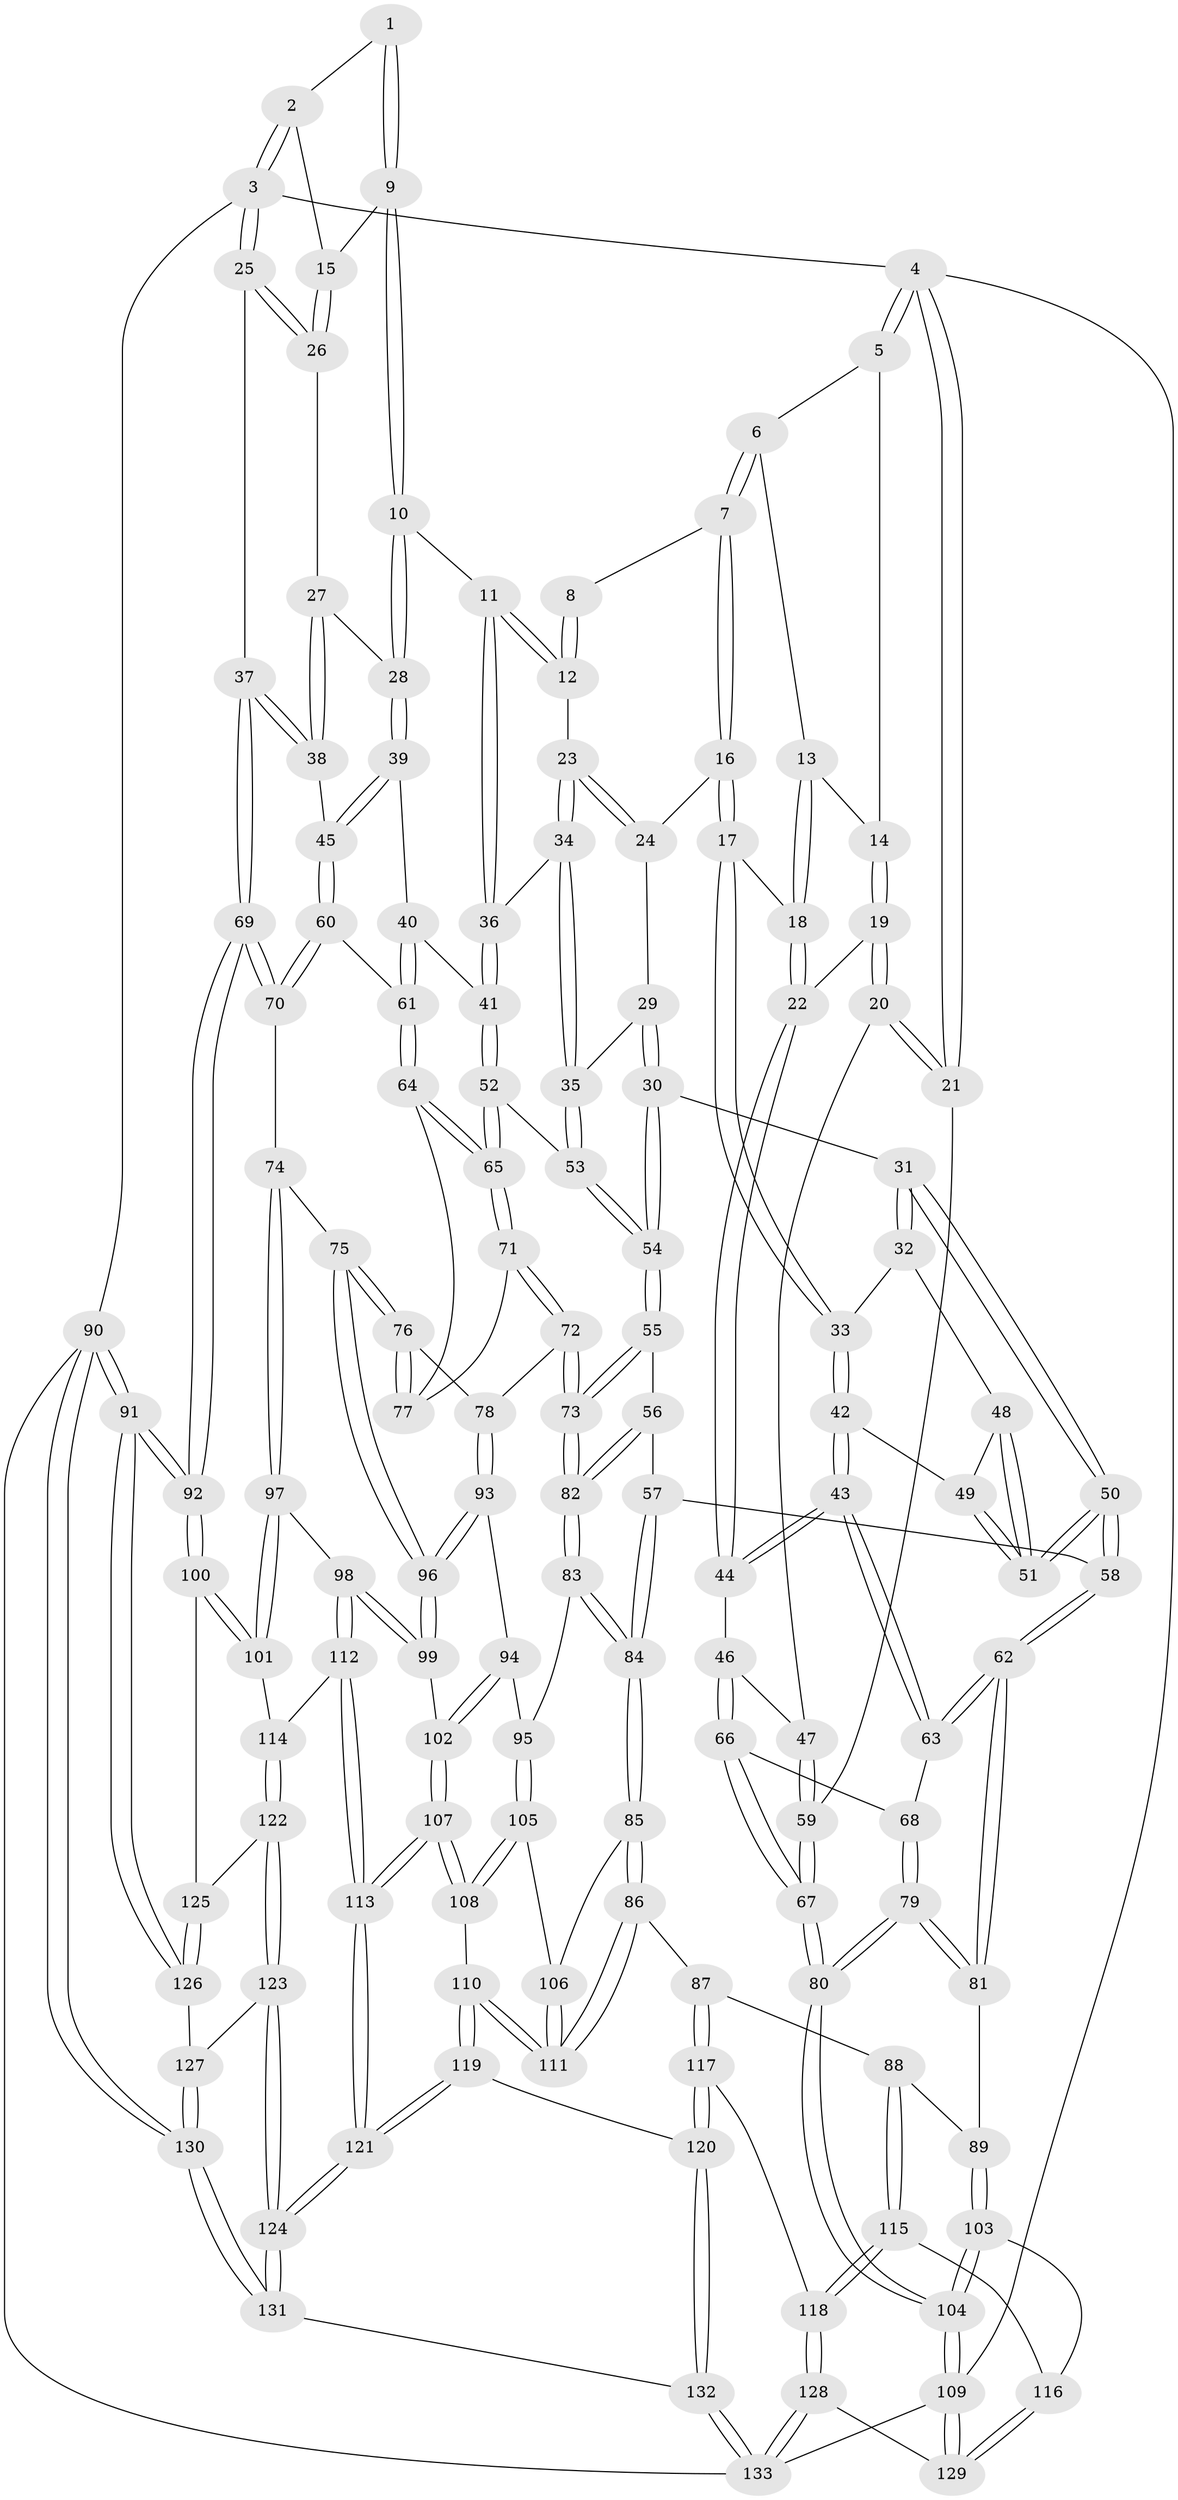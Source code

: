// Generated by graph-tools (version 1.1) at 2025/27/03/09/25 03:27:03]
// undirected, 133 vertices, 329 edges
graph export_dot {
graph [start="1"]
  node [color=gray90,style=filled];
  1 [pos="+0.8381054862143434+0"];
  2 [pos="+1+0"];
  3 [pos="+1+0"];
  4 [pos="+0+0"];
  5 [pos="+0+0"];
  6 [pos="+0.2380626455185795+0"];
  7 [pos="+0.3984942963351967+0"];
  8 [pos="+0.6841151277112059+0"];
  9 [pos="+0.8502514040873231+0.09180350791450585"];
  10 [pos="+0.786696519947269+0.150125134123176"];
  11 [pos="+0.77303861296448+0.1453226005383821"];
  12 [pos="+0.707692246511751+0.09626633814098605"];
  13 [pos="+0.14190595751937035+0.02175589875170464"];
  14 [pos="+0.06334386886819596+0.05969375397228539"];
  15 [pos="+0.8915065212556641+0.08608854135331676"];
  16 [pos="+0.39726282557888726+0"];
  17 [pos="+0.21134238873784184+0.16017101143560897"];
  18 [pos="+0.17840152016234417+0.15731540467784938"];
  19 [pos="+0.02952679683716052+0.162804372756995"];
  20 [pos="+0.005619270109872254+0.1685835041419928"];
  21 [pos="+0+0.15309275627915003"];
  22 [pos="+0.11522241241684397+0.17723279778573958"];
  23 [pos="+0.6354897108388664+0.1346755248824266"];
  24 [pos="+0.43817315861230405+0.0214137809844147"];
  25 [pos="+1+0.013462135374530755"];
  26 [pos="+0.9686523654209374+0.11038617313344827"];
  27 [pos="+0.910304837500977+0.17971472657491092"];
  28 [pos="+0.8081025192416806+0.18007705999901386"];
  29 [pos="+0.43769577473503396+0.035795208233430284"];
  30 [pos="+0.3848922738186644+0.23587872358677447"];
  31 [pos="+0.37672883894503356+0.2370349647117409"];
  32 [pos="+0.25528681001574605+0.19646545882311658"];
  33 [pos="+0.2274922042242008+0.1783098682745152"];
  34 [pos="+0.5928926252147597+0.21776158623712086"];
  35 [pos="+0.571904482392233+0.24556593921442987"];
  36 [pos="+0.7101240816796768+0.23005071372346161"];
  37 [pos="+1+0.2660965382455865"];
  38 [pos="+0.9889090279513888+0.28456799738689337"];
  39 [pos="+0.8108370601913392+0.19601476570413473"];
  40 [pos="+0.7372133614982482+0.30887951288475735"];
  41 [pos="+0.6937219714893038+0.32183137105884707"];
  42 [pos="+0.18763749446099814+0.31731586621741986"];
  43 [pos="+0.1359643691675051+0.3384422567856274"];
  44 [pos="+0.13136466512881065+0.3359587789019266"];
  45 [pos="+0.8857445515410737+0.32772062578367855"];
  46 [pos="+0.11175213749984882+0.339094481270155"];
  47 [pos="+0.048264393900708955+0.3109511715761831"];
  48 [pos="+0.2511435147126032+0.2539728437792146"];
  49 [pos="+0.22453744728653677+0.32353325266754784"];
  50 [pos="+0.282553127606332+0.35551136618941764"];
  51 [pos="+0.28036959603493283+0.3538217477482405"];
  52 [pos="+0.6724556898663243+0.3383235897501982"];
  53 [pos="+0.5607503015005766+0.2790467115978233"];
  54 [pos="+0.4854335956321529+0.31595342521601705"];
  55 [pos="+0.48450725016185936+0.3207589605468224"];
  56 [pos="+0.4149152074848818+0.42822243924639486"];
  57 [pos="+0.34219769125708527+0.46624893599465883"];
  58 [pos="+0.2921240876756043+0.46209603676684685"];
  59 [pos="+0+0.4674946877280801"];
  60 [pos="+0.8739525403954005+0.3483535841183234"];
  61 [pos="+0.8682325175403397+0.35078065235926253"];
  62 [pos="+0.2675955163472726+0.4756050460144207"];
  63 [pos="+0.17296066436474553+0.4310052469299789"];
  64 [pos="+0.8402369819218081+0.3779608600708126"];
  65 [pos="+0.6858453053080878+0.39544798743613596"];
  66 [pos="+0.06231723539499017+0.38899930665946464"];
  67 [pos="+0+0.5323216330566072"];
  68 [pos="+0.12852113852584288+0.453267437121675"];
  69 [pos="+1+0.6047802802367552"];
  70 [pos="+0.9741193394665959+0.5281045784904413"];
  71 [pos="+0.6845117461467706+0.4086827252605155"];
  72 [pos="+0.665361395527678+0.4846999233038446"];
  73 [pos="+0.6062698409796313+0.5040795273765272"];
  74 [pos="+0.8754172081115364+0.5444073553623066"];
  75 [pos="+0.869906832215649+0.54505501989158"];
  76 [pos="+0.812209229067353+0.45774203288746457"];
  77 [pos="+0.8147452583659964+0.43725451872866183"];
  78 [pos="+0.6883509550101176+0.5004251965786635"];
  79 [pos="+0+0.5863292728461361"];
  80 [pos="+0+0.6420615464785463"];
  81 [pos="+0.2432051688000076+0.5347236055431179"];
  82 [pos="+0.5524518151552463+0.560196579037628"];
  83 [pos="+0.5513742435257396+0.563420995992529"];
  84 [pos="+0.42594067503708777+0.6231999336381628"];
  85 [pos="+0.4019514524537645+0.6716235148875385"];
  86 [pos="+0.3755258876022232+0.7076125125036186"];
  87 [pos="+0.3587461215756848+0.7143446216279139"];
  88 [pos="+0.3152449894432266+0.7142075131856781"];
  89 [pos="+0.24966462293041963+0.6140245823293908"];
  90 [pos="+1+1"];
  91 [pos="+1+0.7708236810958521"];
  92 [pos="+1+0.6547084818466348"];
  93 [pos="+0.7102711320878239+0.5288140189090395"];
  94 [pos="+0.6747475967710925+0.6372616475445699"];
  95 [pos="+0.5861941070204982+0.6311908037407815"];
  96 [pos="+0.8006065185891339+0.5911302920047788"];
  97 [pos="+0.8935057297739276+0.7119424443255666"];
  98 [pos="+0.8466745043532306+0.7166489085980098"];
  99 [pos="+0.7880238843392248+0.6740749436141351"];
  100 [pos="+1+0.6781181704123023"];
  101 [pos="+0.9861896643873366+0.7081226005052697"];
  102 [pos="+0.7424916104218745+0.694762675560361"];
  103 [pos="+0+0.7169251600072003"];
  104 [pos="+0+0.6842784854565752"];
  105 [pos="+0.5852511766119151+0.66742054270136"];
  106 [pos="+0.5359002512233452+0.6956473436345472"];
  107 [pos="+0.6771832928332785+0.7795333606595845"];
  108 [pos="+0.6219617641158904+0.7479013988683816"];
  109 [pos="+0+1"];
  110 [pos="+0.5015969947825546+0.7914623297119265"];
  111 [pos="+0.49738582761091743+0.7867156872832731"];
  112 [pos="+0.834990678020778+0.8197835106678669"];
  113 [pos="+0.6960815529984161+0.8769316335841466"];
  114 [pos="+0.8727315133941334+0.8438761493069123"];
  115 [pos="+0.2253217083580444+0.7921904543917943"];
  116 [pos="+0.025729049767701195+0.7738155257325726"];
  117 [pos="+0.39906198668142506+0.9247179874128532"];
  118 [pos="+0.2607380323204177+0.9066604647679428"];
  119 [pos="+0.510730044189046+0.8905532787967134"];
  120 [pos="+0.4303877039424689+0.9480859854311148"];
  121 [pos="+0.6826579797658842+0.9220047854365091"];
  122 [pos="+0.8784891066829064+0.8508239794104695"];
  123 [pos="+0.8735392716611656+0.9181069258602861"];
  124 [pos="+0.7065906718503963+0.992538124317573"];
  125 [pos="+0.8900389368945005+0.8514632115725193"];
  126 [pos="+1+0.8853791334418832"];
  127 [pos="+0.9289249899506244+0.9587626114782446"];
  128 [pos="+0.1846571133544794+1"];
  129 [pos="+0.11522422465259789+0.9565466657356381"];
  130 [pos="+0.940907901858912+1"];
  131 [pos="+0.7188834731169965+1"];
  132 [pos="+0.4278604315553509+1"];
  133 [pos="+0.20161681084613334+1"];
  1 -- 2;
  1 -- 9;
  1 -- 9;
  2 -- 3;
  2 -- 3;
  2 -- 15;
  3 -- 4;
  3 -- 25;
  3 -- 25;
  3 -- 90;
  4 -- 5;
  4 -- 5;
  4 -- 21;
  4 -- 21;
  4 -- 109;
  5 -- 6;
  5 -- 14;
  6 -- 7;
  6 -- 7;
  6 -- 13;
  7 -- 8;
  7 -- 16;
  7 -- 16;
  8 -- 12;
  8 -- 12;
  9 -- 10;
  9 -- 10;
  9 -- 15;
  10 -- 11;
  10 -- 28;
  10 -- 28;
  11 -- 12;
  11 -- 12;
  11 -- 36;
  11 -- 36;
  12 -- 23;
  13 -- 14;
  13 -- 18;
  13 -- 18;
  14 -- 19;
  14 -- 19;
  15 -- 26;
  15 -- 26;
  16 -- 17;
  16 -- 17;
  16 -- 24;
  17 -- 18;
  17 -- 33;
  17 -- 33;
  18 -- 22;
  18 -- 22;
  19 -- 20;
  19 -- 20;
  19 -- 22;
  20 -- 21;
  20 -- 21;
  20 -- 47;
  21 -- 59;
  22 -- 44;
  22 -- 44;
  23 -- 24;
  23 -- 24;
  23 -- 34;
  23 -- 34;
  24 -- 29;
  25 -- 26;
  25 -- 26;
  25 -- 37;
  26 -- 27;
  27 -- 28;
  27 -- 38;
  27 -- 38;
  28 -- 39;
  28 -- 39;
  29 -- 30;
  29 -- 30;
  29 -- 35;
  30 -- 31;
  30 -- 54;
  30 -- 54;
  31 -- 32;
  31 -- 32;
  31 -- 50;
  31 -- 50;
  32 -- 33;
  32 -- 48;
  33 -- 42;
  33 -- 42;
  34 -- 35;
  34 -- 35;
  34 -- 36;
  35 -- 53;
  35 -- 53;
  36 -- 41;
  36 -- 41;
  37 -- 38;
  37 -- 38;
  37 -- 69;
  37 -- 69;
  38 -- 45;
  39 -- 40;
  39 -- 45;
  39 -- 45;
  40 -- 41;
  40 -- 61;
  40 -- 61;
  41 -- 52;
  41 -- 52;
  42 -- 43;
  42 -- 43;
  42 -- 49;
  43 -- 44;
  43 -- 44;
  43 -- 63;
  43 -- 63;
  44 -- 46;
  45 -- 60;
  45 -- 60;
  46 -- 47;
  46 -- 66;
  46 -- 66;
  47 -- 59;
  47 -- 59;
  48 -- 49;
  48 -- 51;
  48 -- 51;
  49 -- 51;
  49 -- 51;
  50 -- 51;
  50 -- 51;
  50 -- 58;
  50 -- 58;
  52 -- 53;
  52 -- 65;
  52 -- 65;
  53 -- 54;
  53 -- 54;
  54 -- 55;
  54 -- 55;
  55 -- 56;
  55 -- 73;
  55 -- 73;
  56 -- 57;
  56 -- 82;
  56 -- 82;
  57 -- 58;
  57 -- 84;
  57 -- 84;
  58 -- 62;
  58 -- 62;
  59 -- 67;
  59 -- 67;
  60 -- 61;
  60 -- 70;
  60 -- 70;
  61 -- 64;
  61 -- 64;
  62 -- 63;
  62 -- 63;
  62 -- 81;
  62 -- 81;
  63 -- 68;
  64 -- 65;
  64 -- 65;
  64 -- 77;
  65 -- 71;
  65 -- 71;
  66 -- 67;
  66 -- 67;
  66 -- 68;
  67 -- 80;
  67 -- 80;
  68 -- 79;
  68 -- 79;
  69 -- 70;
  69 -- 70;
  69 -- 92;
  69 -- 92;
  70 -- 74;
  71 -- 72;
  71 -- 72;
  71 -- 77;
  72 -- 73;
  72 -- 73;
  72 -- 78;
  73 -- 82;
  73 -- 82;
  74 -- 75;
  74 -- 97;
  74 -- 97;
  75 -- 76;
  75 -- 76;
  75 -- 96;
  75 -- 96;
  76 -- 77;
  76 -- 77;
  76 -- 78;
  78 -- 93;
  78 -- 93;
  79 -- 80;
  79 -- 80;
  79 -- 81;
  79 -- 81;
  80 -- 104;
  80 -- 104;
  81 -- 89;
  82 -- 83;
  82 -- 83;
  83 -- 84;
  83 -- 84;
  83 -- 95;
  84 -- 85;
  84 -- 85;
  85 -- 86;
  85 -- 86;
  85 -- 106;
  86 -- 87;
  86 -- 111;
  86 -- 111;
  87 -- 88;
  87 -- 117;
  87 -- 117;
  88 -- 89;
  88 -- 115;
  88 -- 115;
  89 -- 103;
  89 -- 103;
  90 -- 91;
  90 -- 91;
  90 -- 130;
  90 -- 130;
  90 -- 133;
  91 -- 92;
  91 -- 92;
  91 -- 126;
  91 -- 126;
  92 -- 100;
  92 -- 100;
  93 -- 94;
  93 -- 96;
  93 -- 96;
  94 -- 95;
  94 -- 102;
  94 -- 102;
  95 -- 105;
  95 -- 105;
  96 -- 99;
  96 -- 99;
  97 -- 98;
  97 -- 101;
  97 -- 101;
  98 -- 99;
  98 -- 99;
  98 -- 112;
  98 -- 112;
  99 -- 102;
  100 -- 101;
  100 -- 101;
  100 -- 125;
  101 -- 114;
  102 -- 107;
  102 -- 107;
  103 -- 104;
  103 -- 104;
  103 -- 116;
  104 -- 109;
  104 -- 109;
  105 -- 106;
  105 -- 108;
  105 -- 108;
  106 -- 111;
  106 -- 111;
  107 -- 108;
  107 -- 108;
  107 -- 113;
  107 -- 113;
  108 -- 110;
  109 -- 129;
  109 -- 129;
  109 -- 133;
  110 -- 111;
  110 -- 111;
  110 -- 119;
  110 -- 119;
  112 -- 113;
  112 -- 113;
  112 -- 114;
  113 -- 121;
  113 -- 121;
  114 -- 122;
  114 -- 122;
  115 -- 116;
  115 -- 118;
  115 -- 118;
  116 -- 129;
  116 -- 129;
  117 -- 118;
  117 -- 120;
  117 -- 120;
  118 -- 128;
  118 -- 128;
  119 -- 120;
  119 -- 121;
  119 -- 121;
  120 -- 132;
  120 -- 132;
  121 -- 124;
  121 -- 124;
  122 -- 123;
  122 -- 123;
  122 -- 125;
  123 -- 124;
  123 -- 124;
  123 -- 127;
  124 -- 131;
  124 -- 131;
  125 -- 126;
  125 -- 126;
  126 -- 127;
  127 -- 130;
  127 -- 130;
  128 -- 129;
  128 -- 133;
  128 -- 133;
  130 -- 131;
  130 -- 131;
  131 -- 132;
  132 -- 133;
  132 -- 133;
}
